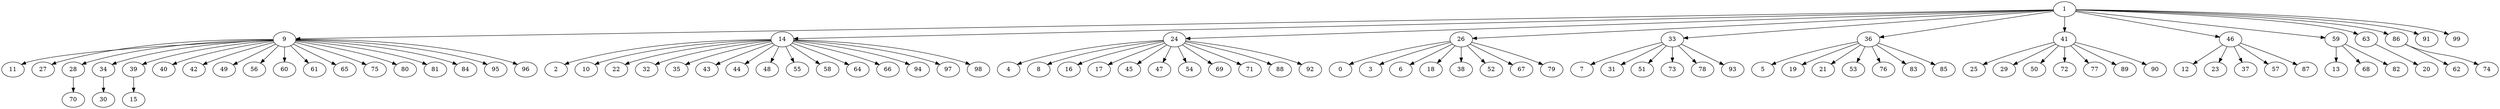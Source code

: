 digraph {
  1 -> 9;
  1 -> 14;
  1 -> 24;
  1 -> 26;
  1 -> 33;
  1 -> 36;
  1 -> 41;
  1 -> 46;
  1 -> 59;
  1 -> 63;
  1 -> 86;
  1 -> 91;
  1 -> 99;
  9 -> 11;
  9 -> 27;
  9 -> 28;
  9 -> 34;
  9 -> 39;
  9 -> 40;
  9 -> 42;
  9 -> 49;
  9 -> 56;
  9 -> 60;
  9 -> 61;
  9 -> 65;
  9 -> 75;
  9 -> 80;
  9 -> 81;
  9 -> 84;
  9 -> 95;
  9 -> 96;
  14 -> 2;
  14 -> 10;
  14 -> 22;
  14 -> 32;
  14 -> 35;
  14 -> 43;
  14 -> 44;
  14 -> 48;
  14 -> 55;
  14 -> 58;
  14 -> 64;
  14 -> 66;
  14 -> 94;
  14 -> 97;
  14 -> 98;
  24 -> 4;
  24 -> 8;
  24 -> 16;
  24 -> 17;
  24 -> 45;
  24 -> 47;
  24 -> 54;
  24 -> 69;
  24 -> 71;
  24 -> 88;
  24 -> 92;
  26 -> 0;
  26 -> 3;
  26 -> 6;
  26 -> 18;
  26 -> 38;
  26 -> 52;
  26 -> 67;
  26 -> 79;
  33 -> 7;
  33 -> 31;
  33 -> 51;
  33 -> 73;
  33 -> 78;
  33 -> 93;
  36 -> 5;
  36 -> 19;
  36 -> 21;
  36 -> 53;
  36 -> 76;
  36 -> 83;
  36 -> 85;
  41 -> 25;
  41 -> 29;
  41 -> 50;
  41 -> 72;
  41 -> 77;
  41 -> 89;
  41 -> 90;
  46 -> 12;
  46 -> 23;
  46 -> 37;
  46 -> 57;
  46 -> 87;
  59 -> 13;
  59 -> 68;
  59 -> 82;
  63 -> 20;
  86 -> 62;
  86 -> 74;
  28 -> 70;
  34 -> 30;
  39 -> 15;
}